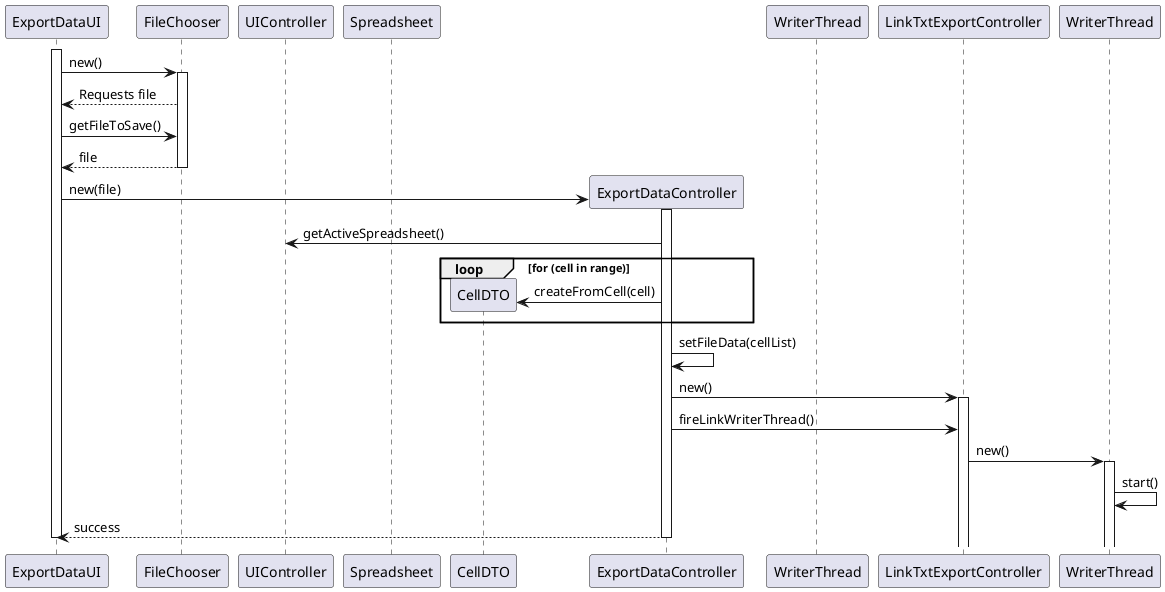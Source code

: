 @startuml ipc04_02_design_export.png

participant "ExportDataUI" as UI
participant "FileChooser" as FileChooser
participant "ExportDataController" as Controller
participant "UIController" as UIController
participant "Spreadsheet" as Spreadsheet
participant "CellDTO" as CellDTO
participant "LinkTxtExportController" as Controller
participant "WriterThread" as Thread

activate UI
UI -> FileChooser : new()
activate FileChooser
UI <-- FileChooser : Requests file
UI -> FileChooser : getFileToSave()
UI <-- FileChooser : file
deactivate FileChooser
create Controller
UI -> Controller : new(file)
activate Controller
Controller -> UIController : getActiveSpreadsheet()
loop for (cell in range)
    create CellDTO
    Controller -> CellDTO : createFromCell(cell)
end
Controller -> Controller : setFileData(cellList)
Controller -> LinkTxtExportController : new()
activate LinkTxtExportController
Controller -> LinkTxtExportController : fireLinkWriterThread()
LinkTxtExportController -> WriterThread : new()
activate WriterThread
WriterThread -> WriterThread : start()
UI <-- Controller : success
deactivate Controller
deactivate UI

@enduml ipc04_02_design_export.png
